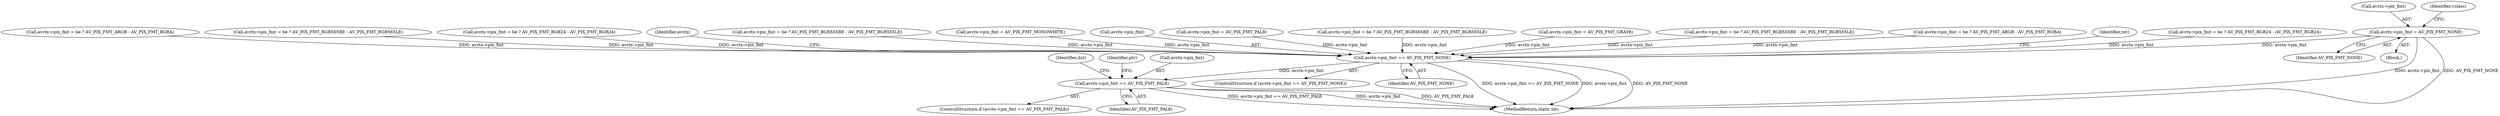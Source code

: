 digraph "0_FFmpeg_441026fcb13ac23aa10edc312bdacb6445a0ad06@pointer" {
"1000513" [label="(Call,avctx->pix_fmt = AV_PIX_FMT_NONE)"];
"1000849" [label="(Call,avctx->pix_fmt == AV_PIX_FMT_NONE)"];
"1000885" [label="(Call,avctx->pix_fmt == AV_PIX_FMT_PAL8)"];
"1000799" [label="(Call,avctx->pix_fmt = be ? AV_PIX_FMT_ARGB : AV_PIX_FMT_BGRA)"];
"1000681" [label="(Call,avctx->pix_fmt = be ? AV_PIX_FMT_RGB565BE : AV_PIX_FMT_RGB565LE)"];
"1000893" [label="(Identifier,dst)"];
"1000740" [label="(Call,avctx->pix_fmt = be ? AV_PIX_FMT_RGB24 : AV_PIX_FMT_BGR24)"];
"1000517" [label="(Identifier,AV_PIX_FMT_NONE)"];
"1000856" [label="(Identifier,avctx)"];
"1000645" [label="(Call,avctx->pix_fmt = be ? AV_PIX_FMT_BGR555BE : AV_PIX_FMT_BGR555LE)"];
"1000885" [label="(Call,avctx->pix_fmt == AV_PIX_FMT_PAL8)"];
"1000542" [label="(Call,avctx->pix_fmt = AV_PIX_FMT_MONOWHITE)"];
"1000850" [label="(Call,avctx->pix_fmt)"];
"1000959" [label="(Identifier,ptr)"];
"1000513" [label="(Call,avctx->pix_fmt = AV_PIX_FMT_NONE)"];
"1000848" [label="(ControlStructure,if (avctx->pix_fmt == AV_PIX_FMT_NONE))"];
"1000569" [label="(Call,avctx->pix_fmt = AV_PIX_FMT_PAL8)"];
"1000708" [label="(Call,avctx->pix_fmt = be ? AV_PIX_FMT_BGR565BE : AV_PIX_FMT_BGR565LE)"];
"1000884" [label="(ControlStructure,if (avctx->pix_fmt == AV_PIX_FMT_PAL8))"];
"1000557" [label="(Call,avctx->pix_fmt = AV_PIX_FMT_GRAY8)"];
"1000514" [label="(Call,avctx->pix_fmt)"];
"1000618" [label="(Call,avctx->pix_fmt = be ? AV_PIX_FMT_RGB555BE : AV_PIX_FMT_RGB555LE)"];
"1000826" [label="(Call,avctx->pix_fmt = be ? AV_PIX_FMT_ABGR : AV_PIX_FMT_RGBA)"];
"1000107" [label="(Block,)"];
"1000849" [label="(Call,avctx->pix_fmt == AV_PIX_FMT_NONE)"];
"1000519" [label="(Identifier,vclass)"];
"1000886" [label="(Call,avctx->pix_fmt)"];
"1000889" [label="(Identifier,AV_PIX_FMT_PAL8)"];
"1000866" [label="(Identifier,ret)"];
"1000853" [label="(Identifier,AV_PIX_FMT_NONE)"];
"1000767" [label="(Call,avctx->pix_fmt = be ? AV_PIX_FMT_BGR24 : AV_PIX_FMT_RGB24)"];
"1001001" [label="(MethodReturn,static int)"];
"1000513" -> "1000107"  [label="AST: "];
"1000513" -> "1000517"  [label="CFG: "];
"1000514" -> "1000513"  [label="AST: "];
"1000517" -> "1000513"  [label="AST: "];
"1000519" -> "1000513"  [label="CFG: "];
"1000513" -> "1001001"  [label="DDG: avctx->pix_fmt"];
"1000513" -> "1001001"  [label="DDG: AV_PIX_FMT_NONE"];
"1000513" -> "1000849"  [label="DDG: avctx->pix_fmt"];
"1000849" -> "1000848"  [label="AST: "];
"1000849" -> "1000853"  [label="CFG: "];
"1000850" -> "1000849"  [label="AST: "];
"1000853" -> "1000849"  [label="AST: "];
"1000856" -> "1000849"  [label="CFG: "];
"1000866" -> "1000849"  [label="CFG: "];
"1000849" -> "1001001"  [label="DDG: avctx->pix_fmt == AV_PIX_FMT_NONE"];
"1000849" -> "1001001"  [label="DDG: avctx->pix_fmt"];
"1000849" -> "1001001"  [label="DDG: AV_PIX_FMT_NONE"];
"1000799" -> "1000849"  [label="DDG: avctx->pix_fmt"];
"1000557" -> "1000849"  [label="DDG: avctx->pix_fmt"];
"1000542" -> "1000849"  [label="DDG: avctx->pix_fmt"];
"1000740" -> "1000849"  [label="DDG: avctx->pix_fmt"];
"1000569" -> "1000849"  [label="DDG: avctx->pix_fmt"];
"1000618" -> "1000849"  [label="DDG: avctx->pix_fmt"];
"1000767" -> "1000849"  [label="DDG: avctx->pix_fmt"];
"1000708" -> "1000849"  [label="DDG: avctx->pix_fmt"];
"1000681" -> "1000849"  [label="DDG: avctx->pix_fmt"];
"1000826" -> "1000849"  [label="DDG: avctx->pix_fmt"];
"1000645" -> "1000849"  [label="DDG: avctx->pix_fmt"];
"1000849" -> "1000885"  [label="DDG: avctx->pix_fmt"];
"1000885" -> "1000884"  [label="AST: "];
"1000885" -> "1000889"  [label="CFG: "];
"1000886" -> "1000885"  [label="AST: "];
"1000889" -> "1000885"  [label="AST: "];
"1000893" -> "1000885"  [label="CFG: "];
"1000959" -> "1000885"  [label="CFG: "];
"1000885" -> "1001001"  [label="DDG: avctx->pix_fmt == AV_PIX_FMT_PAL8"];
"1000885" -> "1001001"  [label="DDG: avctx->pix_fmt"];
"1000885" -> "1001001"  [label="DDG: AV_PIX_FMT_PAL8"];
}

